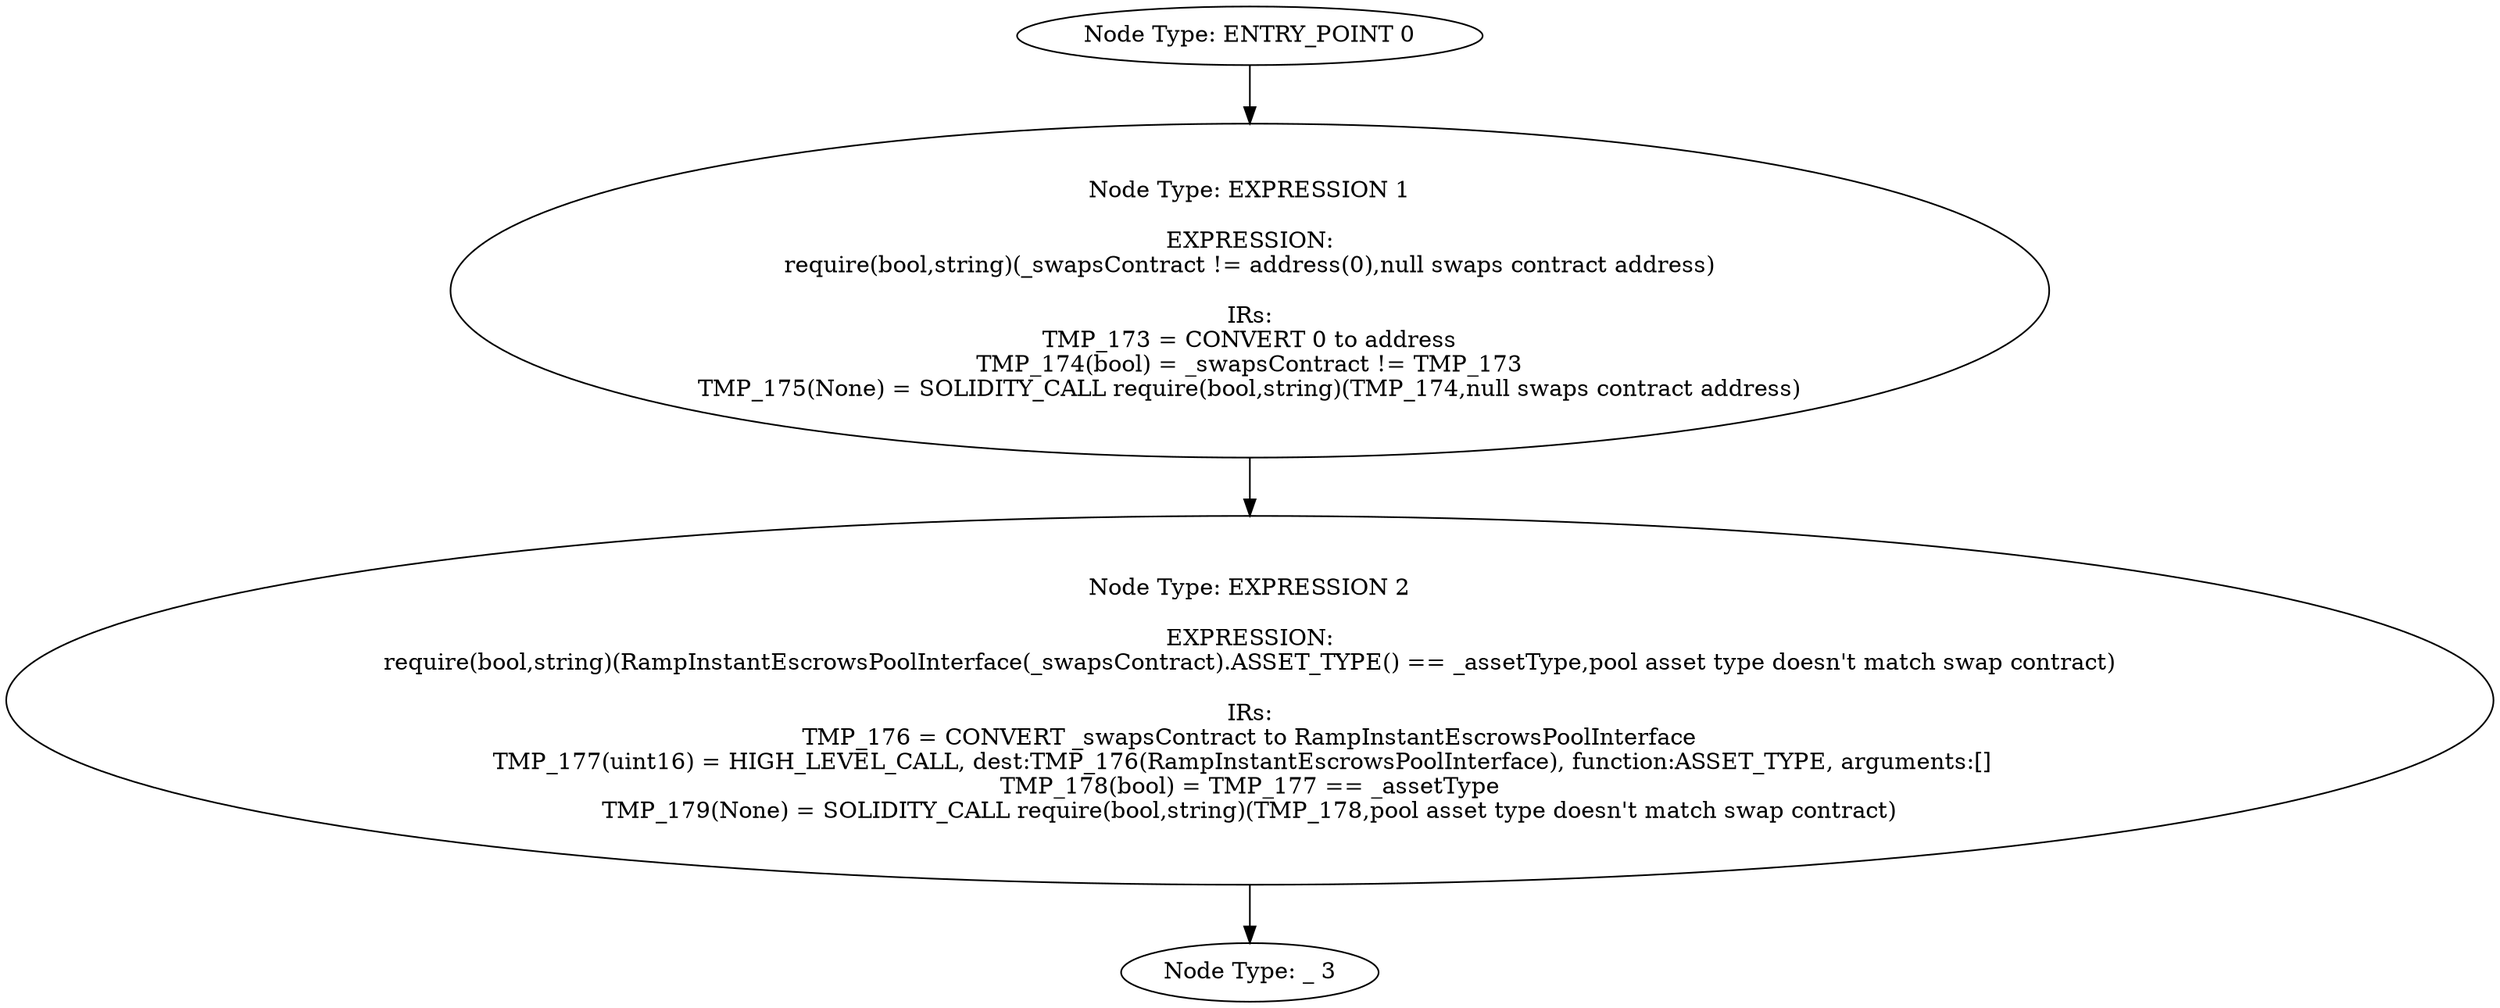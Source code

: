 digraph{
0[label="Node Type: ENTRY_POINT 0
"];
0->1;
1[label="Node Type: EXPRESSION 1

EXPRESSION:
require(bool,string)(_swapsContract != address(0),null swaps contract address)

IRs:
TMP_173 = CONVERT 0 to address
TMP_174(bool) = _swapsContract != TMP_173
TMP_175(None) = SOLIDITY_CALL require(bool,string)(TMP_174,null swaps contract address)"];
1->2;
2[label="Node Type: EXPRESSION 2

EXPRESSION:
require(bool,string)(RampInstantEscrowsPoolInterface(_swapsContract).ASSET_TYPE() == _assetType,pool asset type doesn't match swap contract)

IRs:
TMP_176 = CONVERT _swapsContract to RampInstantEscrowsPoolInterface
TMP_177(uint16) = HIGH_LEVEL_CALL, dest:TMP_176(RampInstantEscrowsPoolInterface), function:ASSET_TYPE, arguments:[]  
TMP_178(bool) = TMP_177 == _assetType
TMP_179(None) = SOLIDITY_CALL require(bool,string)(TMP_178,pool asset type doesn't match swap contract)"];
2->3;
3[label="Node Type: _ 3
"];
}
